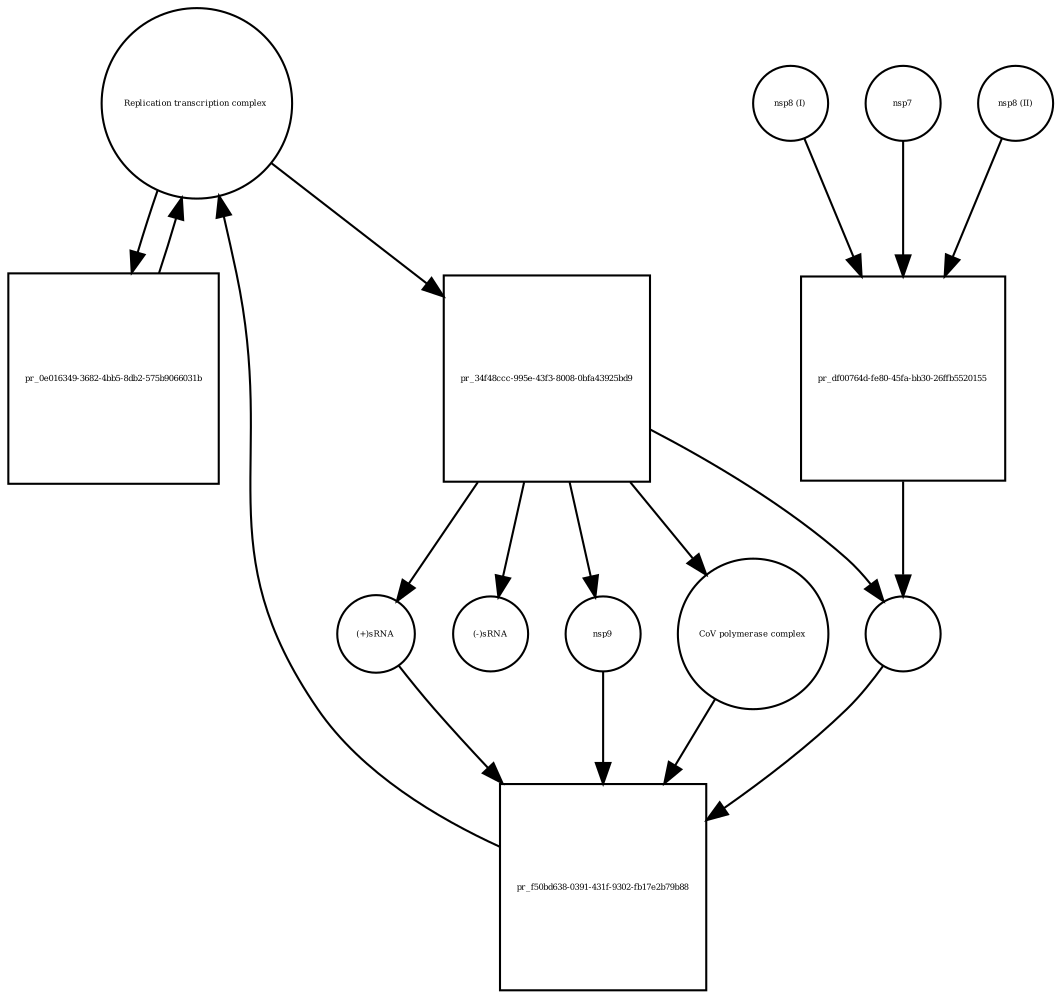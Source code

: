 strict digraph  {
"Replication transcription complex " [annotation="", bipartite=0, cls=complex, fontsize=4, label="Replication transcription complex ", shape=circle];
"pr_34f48ccc-995e-43f3-8008-0bfa43925bd9" [annotation="", bipartite=1, cls=process, fontsize=4, label="pr_34f48ccc-995e-43f3-8008-0bfa43925bd9", shape=square];
nsp9 [annotation="", bipartite=0, cls=macromolecule, fontsize=4, label=nsp9, shape=circle];
"CoV polymerase complex" [annotation="", bipartite=0, cls=complex, fontsize=4, label="CoV polymerase complex", shape=circle];
" " [annotation="", bipartite=0, cls=complex, fontsize=4, label=" ", shape=circle];
"(+)sRNA" [annotation="", bipartite=0, cls="nucleic acid feature", fontsize=4, label="(+)sRNA", shape=circle];
"(-)sRNA" [annotation="", bipartite=0, cls="nucleic acid feature", fontsize=4, label="(-)sRNA", shape=circle];
"nsp8 (I)" [annotation="", bipartite=0, cls=macromolecule, fontsize=4, label="nsp8 (I)", shape=circle];
"pr_df00764d-fe80-45fa-bb30-26ffb5520155" [annotation="", bipartite=1, cls=process, fontsize=4, label="pr_df00764d-fe80-45fa-bb30-26ffb5520155", shape=square];
nsp7 [annotation="", bipartite=0, cls=macromolecule, fontsize=4, label=nsp7, shape=circle];
"nsp8 (II)" [annotation="", bipartite=0, cls=macromolecule, fontsize=4, label="nsp8 (II)", shape=circle];
"pr_0e016349-3682-4bb5-8db2-575b9066031b" [annotation="", bipartite=1, cls=process, fontsize=4, label="pr_0e016349-3682-4bb5-8db2-575b9066031b", shape=square];
"pr_f50bd638-0391-431f-9302-fb17e2b79b88" [annotation="", bipartite=1, cls=process, fontsize=4, label="pr_f50bd638-0391-431f-9302-fb17e2b79b88", shape=square];
"Replication transcription complex " -> "pr_34f48ccc-995e-43f3-8008-0bfa43925bd9"  [annotation="", interaction_type=consumption];
"Replication transcription complex " -> "pr_0e016349-3682-4bb5-8db2-575b9066031b"  [annotation="", interaction_type=consumption];
"pr_34f48ccc-995e-43f3-8008-0bfa43925bd9" -> nsp9  [annotation="", interaction_type=production];
"pr_34f48ccc-995e-43f3-8008-0bfa43925bd9" -> "CoV polymerase complex"  [annotation="", interaction_type=production];
"pr_34f48ccc-995e-43f3-8008-0bfa43925bd9" -> " "  [annotation="", interaction_type=production];
"pr_34f48ccc-995e-43f3-8008-0bfa43925bd9" -> "(+)sRNA"  [annotation="", interaction_type=production];
"pr_34f48ccc-995e-43f3-8008-0bfa43925bd9" -> "(-)sRNA"  [annotation="", interaction_type=production];
nsp9 -> "pr_f50bd638-0391-431f-9302-fb17e2b79b88"  [annotation="", interaction_type=consumption];
"CoV polymerase complex" -> "pr_f50bd638-0391-431f-9302-fb17e2b79b88"  [annotation="", interaction_type=consumption];
" " -> "pr_f50bd638-0391-431f-9302-fb17e2b79b88"  [annotation="", interaction_type=consumption];
"(+)sRNA" -> "pr_f50bd638-0391-431f-9302-fb17e2b79b88"  [annotation="", interaction_type=consumption];
"nsp8 (I)" -> "pr_df00764d-fe80-45fa-bb30-26ffb5520155"  [annotation="", interaction_type=consumption];
"pr_df00764d-fe80-45fa-bb30-26ffb5520155" -> " "  [annotation="", interaction_type=production];
nsp7 -> "pr_df00764d-fe80-45fa-bb30-26ffb5520155"  [annotation="", interaction_type=consumption];
"nsp8 (II)" -> "pr_df00764d-fe80-45fa-bb30-26ffb5520155"  [annotation="", interaction_type=consumption];
"pr_0e016349-3682-4bb5-8db2-575b9066031b" -> "Replication transcription complex "  [annotation="", interaction_type=production];
"pr_f50bd638-0391-431f-9302-fb17e2b79b88" -> "Replication transcription complex "  [annotation="", interaction_type=production];
}

